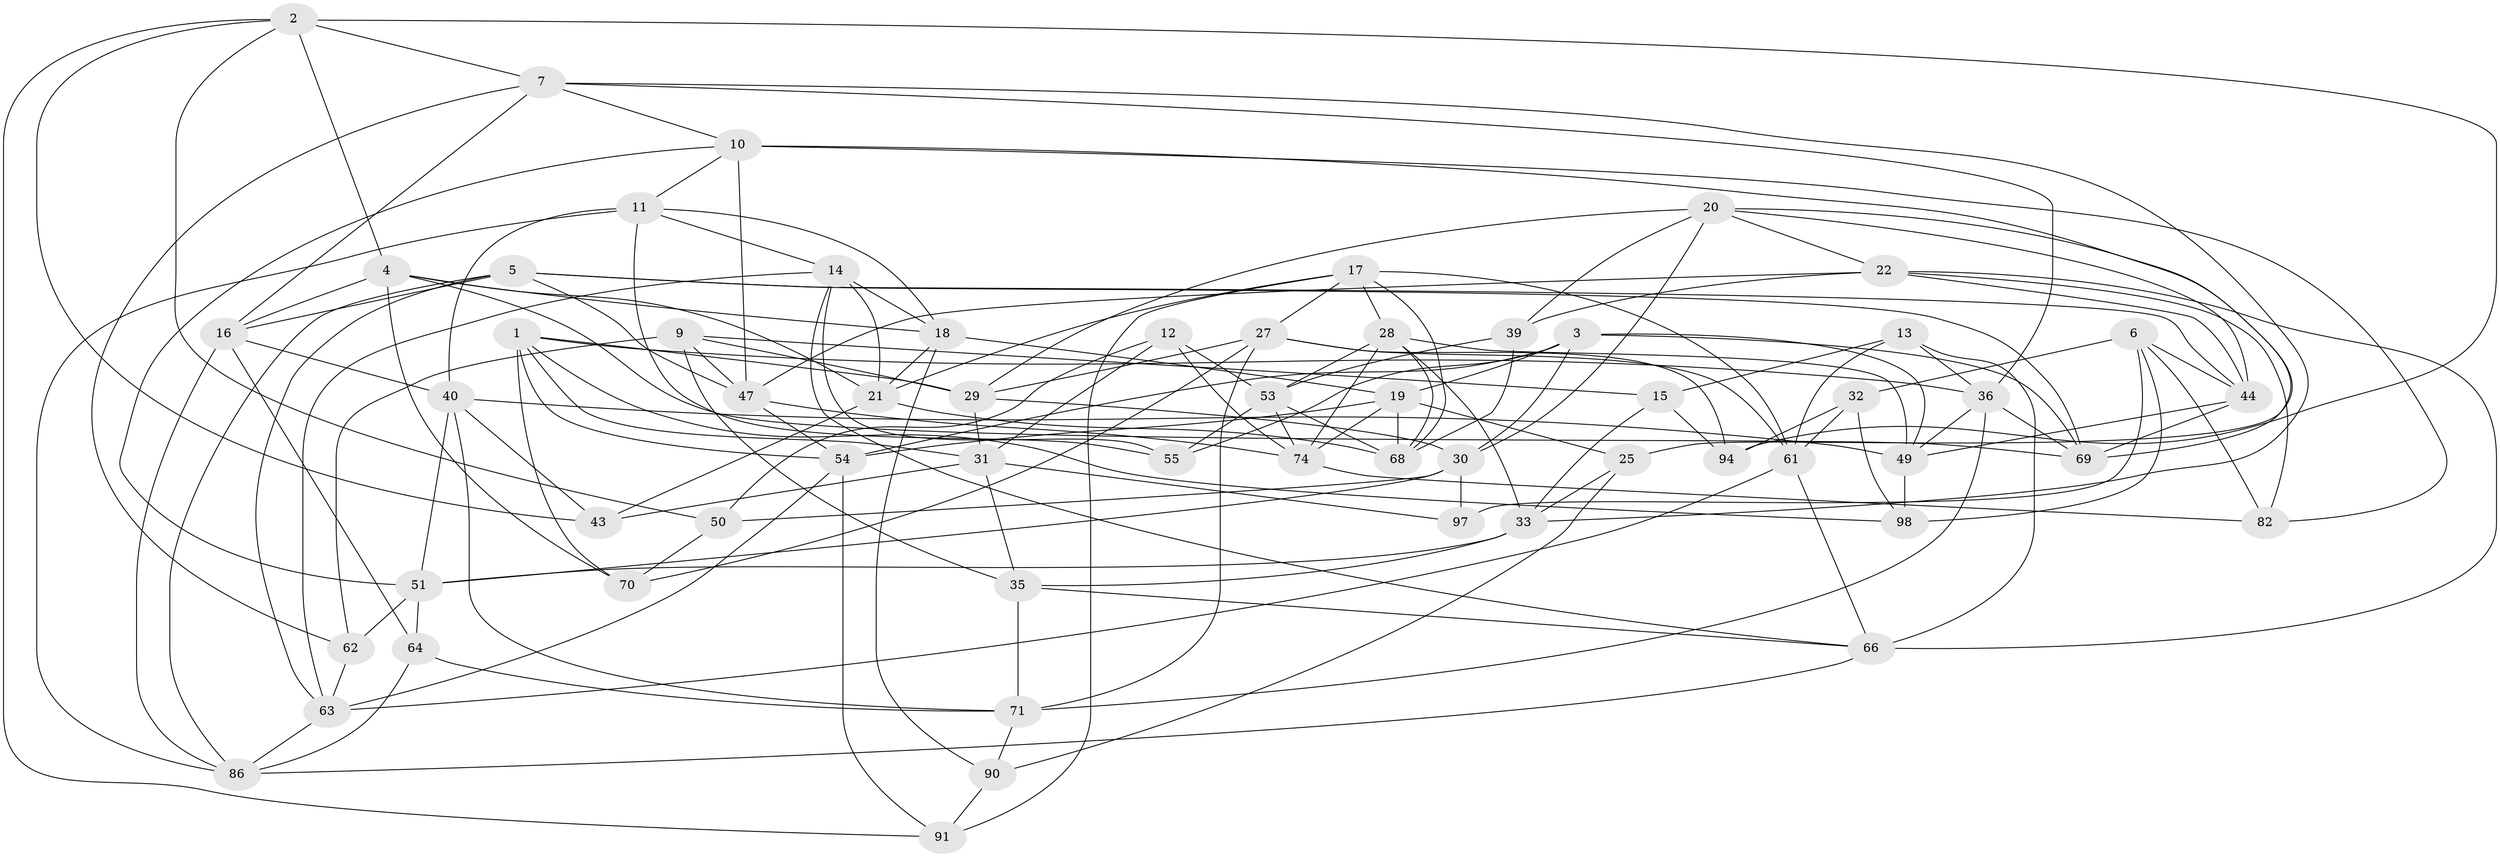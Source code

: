 // original degree distribution, {4: 1.0}
// Generated by graph-tools (version 1.1) at 2025/39/02/21/25 10:39:01]
// undirected, 59 vertices, 157 edges
graph export_dot {
graph [start="1"]
  node [color=gray90,style=filled];
  1 [super="+23"];
  2 [super="+57"];
  3 [super="+8"];
  4 [super="+58"];
  5 [super="+60"];
  6 [super="+42"];
  7 [super="+95"];
  9 [super="+84"];
  10 [super="+81"];
  11 [super="+24"];
  12;
  13;
  14 [super="+26"];
  15;
  16 [super="+41"];
  17 [super="+75"];
  18 [super="+38"];
  19 [super="+56"];
  20 [super="+93"];
  21 [super="+34"];
  22 [super="+45"];
  25;
  27 [super="+65"];
  28 [super="+59"];
  29 [super="+37"];
  30 [super="+73"];
  31 [super="+78"];
  32;
  33 [super="+77"];
  35 [super="+46"];
  36 [super="+48"];
  39;
  40 [super="+79"];
  43;
  44 [super="+76"];
  47 [super="+87"];
  49 [super="+96"];
  50;
  51 [super="+52"];
  53 [super="+99"];
  54 [super="+67"];
  55;
  61 [super="+89"];
  62;
  63 [super="+72"];
  64;
  66 [super="+80"];
  68 [super="+100"];
  69 [super="+92"];
  70;
  71 [super="+83"];
  74 [super="+85"];
  82;
  86 [super="+88"];
  90;
  91;
  94;
  97;
  98;
  1 -- 54;
  1 -- 36;
  1 -- 98;
  1 -- 70;
  1 -- 31;
  1 -- 29;
  2 -- 50;
  2 -- 4;
  2 -- 7;
  2 -- 91;
  2 -- 43;
  2 -- 94;
  3 -- 55;
  3 -- 30;
  3 -- 19;
  3 -- 49;
  3 -- 69;
  3 -- 54;
  4 -- 70;
  4 -- 69;
  4 -- 16;
  4 -- 21;
  4 -- 18;
  5 -- 16;
  5 -- 47;
  5 -- 69;
  5 -- 44;
  5 -- 86;
  5 -- 63;
  6 -- 97 [weight=2];
  6 -- 82;
  6 -- 44;
  6 -- 32;
  6 -- 98;
  7 -- 33;
  7 -- 16;
  7 -- 10;
  7 -- 62;
  7 -- 36;
  9 -- 35 [weight=2];
  9 -- 15;
  9 -- 62;
  9 -- 47;
  9 -- 29;
  10 -- 25;
  10 -- 82;
  10 -- 47;
  10 -- 11;
  10 -- 51;
  11 -- 55;
  11 -- 14;
  11 -- 86;
  11 -- 18;
  11 -- 40;
  12 -- 50;
  12 -- 53;
  12 -- 74;
  12 -- 31;
  13 -- 61;
  13 -- 15;
  13 -- 66;
  13 -- 36;
  14 -- 66;
  14 -- 55;
  14 -- 21;
  14 -- 63;
  14 -- 18;
  15 -- 94;
  15 -- 33;
  16 -- 86;
  16 -- 64;
  16 -- 40;
  17 -- 91;
  17 -- 21;
  17 -- 68;
  17 -- 61;
  17 -- 28;
  17 -- 27;
  18 -- 90;
  18 -- 19;
  18 -- 21;
  19 -- 25;
  19 -- 54;
  19 -- 68;
  19 -- 74;
  20 -- 39;
  20 -- 22;
  20 -- 44;
  20 -- 29;
  20 -- 69;
  20 -- 30;
  21 -- 68;
  21 -- 43;
  22 -- 44;
  22 -- 66;
  22 -- 82;
  22 -- 47;
  22 -- 39;
  25 -- 90;
  25 -- 33;
  27 -- 29;
  27 -- 71;
  27 -- 70;
  27 -- 61;
  27 -- 94;
  28 -- 68;
  28 -- 74;
  28 -- 53;
  28 -- 33;
  28 -- 49;
  29 -- 31;
  29 -- 30;
  30 -- 51;
  30 -- 97;
  30 -- 50;
  31 -- 35;
  31 -- 43;
  31 -- 97;
  32 -- 94;
  32 -- 98;
  32 -- 61;
  33 -- 51;
  33 -- 35;
  35 -- 66;
  35 -- 71;
  36 -- 71;
  36 -- 69;
  36 -- 49;
  39 -- 68;
  39 -- 53;
  40 -- 71;
  40 -- 43;
  40 -- 51;
  40 -- 49;
  44 -- 69;
  44 -- 49;
  47 -- 74;
  47 -- 54;
  49 -- 98;
  50 -- 70;
  51 -- 64;
  51 -- 62;
  53 -- 74;
  53 -- 55;
  53 -- 68;
  54 -- 91;
  54 -- 63;
  61 -- 63;
  61 -- 66;
  62 -- 63;
  63 -- 86;
  64 -- 86;
  64 -- 71;
  66 -- 86;
  71 -- 90;
  74 -- 82;
  90 -- 91;
}
